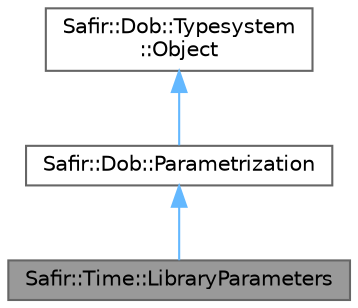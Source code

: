 digraph "Safir::Time::LibraryParameters"
{
 // LATEX_PDF_SIZE
  bgcolor="transparent";
  edge [fontname=Helvetica,fontsize=10,labelfontname=Helvetica,labelfontsize=10];
  node [fontname=Helvetica,fontsize=10,shape=box,height=0.2,width=0.4];
  Node1 [label="Safir::Time::LibraryParameters",height=0.2,width=0.4,color="gray40", fillcolor="grey60", style="filled", fontcolor="black",tooltip="Defines parameters for the time provider library."];
  Node2 -> Node1 [dir="back",color="steelblue1",style="solid"];
  Node2 [label="Safir::Dob::Parametrization",height=0.2,width=0.4,color="gray40", fillcolor="white", style="filled",URL="$a01859.html",tooltip="This class is intended to be used as baseclass for classes that only contains parameters."];
  Node3 -> Node2 [dir="back",color="steelblue1",style="solid"];
  Node3 [label="Safir::Dob::Typesystem\l::Object",height=0.2,width=0.4,color="gray40", fillcolor="white", style="filled",URL="$a01499.html",tooltip="The base class for all DOB objects."];
}
